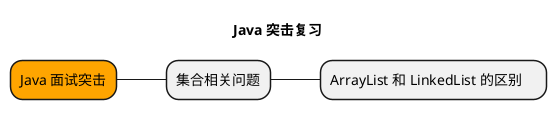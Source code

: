 @startmindmap
title: Java 突击复习
*[#Orange] Java 面试突击
    * 集合相关问题
        * ArrayList 和 LinkedList 的区别    
@endmindmap
